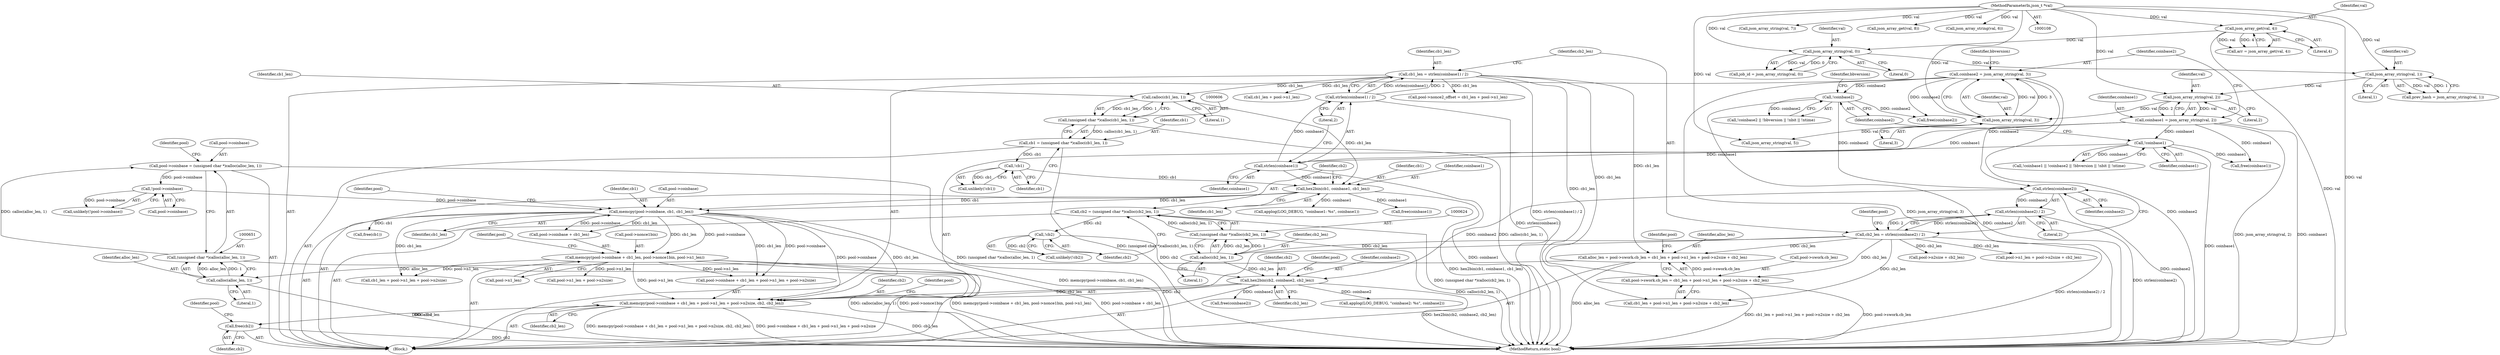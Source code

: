 digraph "0_sgminer_910c36089940e81fb85c65b8e63dcd2fac71470c@API" {
"1000682" [label="(Call,memcpy(pool->coinbase + cb1_len + pool->n1_len + pool->n2size, cb2, cb2_len))"];
"1000664" [label="(Call,memcpy(pool->coinbase, cb1, cb1_len))"];
"1000657" [label="(Call,!pool->coinbase)"];
"1000646" [label="(Call,pool->coinbase = (unsigned char *)calloc(alloc_len, 1))"];
"1000650" [label="(Call,(unsigned char *)calloc(alloc_len, 1))"];
"1000652" [label="(Call,calloc(alloc_len, 1))"];
"1000331" [label="(Call,alloc_len = pool->swork.cb_len = cb1_len + pool->n1_len + pool->n2size + cb2_len)"];
"1000333" [label="(Call,pool->swork.cb_len = cb1_len + pool->n1_len + pool->n2size + cb2_len)"];
"1000291" [label="(Call,cb1_len = strlen(coinbase1) / 2)"];
"1000293" [label="(Call,strlen(coinbase1) / 2)"];
"1000294" [label="(Call,strlen(coinbase1))"];
"1000199" [label="(Call,!coinbase1)"];
"1000160" [label="(Call,coinbase1 = json_array_string(val, 2))"];
"1000162" [label="(Call,json_array_string(val, 2))"];
"1000157" [label="(Call,json_array_string(val, 1))"];
"1000152" [label="(Call,json_array_string(val, 0))"];
"1000135" [label="(Call,json_array_get(val, 4))"];
"1000110" [label="(MethodParameterIn,json_t *val)"];
"1000297" [label="(Call,cb2_len = strlen(coinbase2) / 2)"];
"1000299" [label="(Call,strlen(coinbase2) / 2)"];
"1000300" [label="(Call,strlen(coinbase2))"];
"1000165" [label="(Call,coinbase2 = json_array_string(val, 3))"];
"1000167" [label="(Call,json_array_string(val, 3))"];
"1000202" [label="(Call,!coinbase2)"];
"1000617" [label="(Call,hex2bin(cb1, coinbase1, cb1_len))"];
"1000612" [label="(Call,!cb1)"];
"1000603" [label="(Call,cb1 = (unsigned char *)calloc(cb1_len, 1))"];
"1000605" [label="(Call,(unsigned char *)calloc(cb1_len, 1))"];
"1000607" [label="(Call,calloc(cb1_len, 1))"];
"1000670" [label="(Call,memcpy(pool->coinbase + cb1_len, pool->nonce1bin, pool->n1_len))"];
"1000635" [label="(Call,hex2bin(cb2, coinbase2, cb2_len))"];
"1000630" [label="(Call,!cb2)"];
"1000621" [label="(Call,cb2 = (unsigned char *)calloc(cb2_len, 1))"];
"1000623" [label="(Call,(unsigned char *)calloc(cb2_len, 1))"];
"1000625" [label="(Call,calloc(cb2_len, 1))"];
"1000747" [label="(Call,free(cb2))"];
"1000620" [label="(Identifier,cb1_len)"];
"1000687" [label="(Call,cb1_len + pool->n1_len + pool->n2size)"];
"1000198" [label="(Call,!coinbase1 || !coinbase2 || !bbversion || !nbit || !ntime)"];
"1000182" [label="(Call,json_array_string(val, 7))"];
"1000199" [label="(Call,!coinbase1)"];
"1000714" [label="(Call,applog(LOG_DEBUG, \"coinbase1: %s\", coinbase1))"];
"1000295" [label="(Identifier,coinbase1)"];
"1000168" [label="(Identifier,val)"];
"1000154" [label="(Literal,0)"];
"1000135" [label="(Call,json_array_get(val, 4))"];
"1000689" [label="(Call,pool->n1_len + pool->n2size)"];
"1000164" [label="(Literal,2)"];
"1000345" [label="(Call,pool->n2size + cb2_len)"];
"1000653" [label="(Identifier,alloc_len)"];
"1000658" [label="(Call,pool->coinbase)"];
"1000696" [label="(Identifier,cb2)"];
"1000612" [label="(Call,!cb1)"];
"1000301" [label="(Identifier,coinbase2)"];
"1000133" [label="(Call,arr = json_array_get(val, 4))"];
"1000652" [label="(Call,calloc(alloc_len, 1))"];
"1000110" [label="(MethodParameterIn,json_t *val)"];
"1000171" [label="(Identifier,bbversion)"];
"1000741" [label="(Call,free(coinbase1))"];
"1000613" [label="(Identifier,cb1)"];
"1000625" [label="(Call,calloc(cb2_len, 1))"];
"1000306" [label="(Identifier,pool)"];
"1000160" [label="(Call,coinbase1 = json_array_string(val, 2))"];
"1000669" [label="(Identifier,cb1_len)"];
"1000169" [label="(Literal,3)"];
"1000206" [label="(Identifier,bbversion)"];
"1000641" [label="(Identifier,pool)"];
"1000334" [label="(Call,pool->swork.cb_len)"];
"1000629" [label="(Call,unlikely(!cb2))"];
"1000200" [label="(Identifier,coinbase1)"];
"1000136" [label="(Identifier,val)"];
"1000685" [label="(Identifier,pool)"];
"1000670" [label="(Call,memcpy(pool->coinbase + cb1_len, pool->nonce1bin, pool->n1_len))"];
"1000150" [label="(Call,job_id = json_array_string(val, 0))"];
"1000646" [label="(Call,pool->coinbase = (unsigned char *)calloc(alloc_len, 1))"];
"1000161" [label="(Identifier,coinbase1)"];
"1000296" [label="(Literal,2)"];
"1000167" [label="(Call,json_array_string(val, 3))"];
"1000201" [label="(Call,!coinbase2 || !bbversion || !nbit || !ntime)"];
"1000609" [label="(Literal,1)"];
"1000605" [label="(Call,(unsigned char *)calloc(cb1_len, 1))"];
"1000111" [label="(Block,)"];
"1000298" [label="(Identifier,cb2_len)"];
"1000718" [label="(Call,applog(LOG_DEBUG, \"coinbase2: %s\", coinbase2))"];
"1000354" [label="(Call,cb1_len + pool->n1_len)"];
"1000657" [label="(Call,!pool->coinbase)"];
"1000227" [label="(Call,free(coinbase2))"];
"1000158" [label="(Identifier,val)"];
"1000607" [label="(Call,calloc(cb1_len, 1))"];
"1000745" [label="(Call,free(cb1))"];
"1000299" [label="(Call,strlen(coinbase2) / 2)"];
"1000302" [label="(Literal,2)"];
"1000627" [label="(Literal,1)"];
"1000768" [label="(MethodReturn,static bool)"];
"1000162" [label="(Call,json_array_string(val, 2))"];
"1000621" [label="(Call,cb2 = (unsigned char *)calloc(cb2_len, 1))"];
"1000172" [label="(Call,json_array_string(val, 5))"];
"1000333" [label="(Call,pool->swork.cb_len = cb1_len + pool->n1_len + pool->n2size + cb2_len)"];
"1000679" [label="(Call,pool->n1_len)"];
"1000673" [label="(Identifier,pool)"];
"1000603" [label="(Call,cb1 = (unsigned char *)calloc(cb1_len, 1))"];
"1000188" [label="(Call,json_array_get(val, 8))"];
"1000747" [label="(Call,free(cb2))"];
"1000619" [label="(Identifier,coinbase1)"];
"1000203" [label="(Identifier,coinbase2)"];
"1000137" [label="(Literal,4)"];
"1000622" [label="(Identifier,cb2)"];
"1000676" [label="(Call,pool->nonce1bin)"];
"1000223" [label="(Call,free(coinbase1))"];
"1000631" [label="(Identifier,cb2)"];
"1000202" [label="(Call,!coinbase2)"];
"1000177" [label="(Call,json_array_string(val, 6))"];
"1000630" [label="(Call,!cb2)"];
"1000157" [label="(Call,json_array_string(val, 1))"];
"1000331" [label="(Call,alloc_len = pool->swork.cb_len = cb1_len + pool->n1_len + pool->n2size + cb2_len)"];
"1000339" [label="(Call,cb1_len + pool->n1_len + pool->n2size + cb2_len)"];
"1000671" [label="(Call,pool->coinbase + cb1_len)"];
"1000291" [label="(Call,cb1_len = strlen(coinbase1) / 2)"];
"1000618" [label="(Identifier,cb1)"];
"1000682" [label="(Call,memcpy(pool->coinbase + cb1_len + pool->n1_len + pool->n2size, cb2, cb2_len))"];
"1000743" [label="(Call,free(coinbase2))"];
"1000668" [label="(Identifier,cb1)"];
"1000611" [label="(Call,unlikely(!cb1))"];
"1000647" [label="(Call,pool->coinbase)"];
"1000697" [label="(Identifier,cb2_len)"];
"1000659" [label="(Identifier,pool)"];
"1000638" [label="(Identifier,cb2_len)"];
"1000293" [label="(Call,strlen(coinbase1) / 2)"];
"1000155" [label="(Call,prev_hash = json_array_string(val, 1))"];
"1000166" [label="(Identifier,coinbase2)"];
"1000656" [label="(Call,unlikely(!pool->coinbase))"];
"1000350" [label="(Call,pool->nonce2_offset = cb1_len + pool->n1_len)"];
"1000626" [label="(Identifier,cb2_len)"];
"1000163" [label="(Identifier,val)"];
"1000352" [label="(Identifier,pool)"];
"1000153" [label="(Identifier,val)"];
"1000152" [label="(Call,json_array_string(val, 0))"];
"1000637" [label="(Identifier,coinbase2)"];
"1000650" [label="(Call,(unsigned char *)calloc(alloc_len, 1))"];
"1000617" [label="(Call,hex2bin(cb1, coinbase1, cb1_len))"];
"1000623" [label="(Call,(unsigned char *)calloc(cb2_len, 1))"];
"1000654" [label="(Literal,1)"];
"1000636" [label="(Identifier,cb2)"];
"1000341" [label="(Call,pool->n1_len + pool->n2size + cb2_len)"];
"1000665" [label="(Call,pool->coinbase)"];
"1000664" [label="(Call,memcpy(pool->coinbase, cb1, cb1_len))"];
"1000292" [label="(Identifier,cb1_len)"];
"1000159" [label="(Literal,1)"];
"1000751" [label="(Identifier,pool)"];
"1000604" [label="(Identifier,cb1)"];
"1000683" [label="(Call,pool->coinbase + cb1_len + pool->n1_len + pool->n2size)"];
"1000635" [label="(Call,hex2bin(cb2, coinbase2, cb2_len))"];
"1000300" [label="(Call,strlen(coinbase2))"];
"1000701" [label="(Identifier,pool)"];
"1000165" [label="(Call,coinbase2 = json_array_string(val, 3))"];
"1000748" [label="(Identifier,cb2)"];
"1000332" [label="(Identifier,alloc_len)"];
"1000294" [label="(Call,strlen(coinbase1))"];
"1000608" [label="(Identifier,cb1_len)"];
"1000297" [label="(Call,cb2_len = strlen(coinbase2) / 2)"];
"1000682" -> "1000111"  [label="AST: "];
"1000682" -> "1000697"  [label="CFG: "];
"1000683" -> "1000682"  [label="AST: "];
"1000696" -> "1000682"  [label="AST: "];
"1000697" -> "1000682"  [label="AST: "];
"1000701" -> "1000682"  [label="CFG: "];
"1000682" -> "1000768"  [label="DDG: memcpy(pool->coinbase + cb1_len + pool->n1_len + pool->n2size, cb2, cb2_len)"];
"1000682" -> "1000768"  [label="DDG: cb2_len"];
"1000682" -> "1000768"  [label="DDG: pool->coinbase + cb1_len + pool->n1_len + pool->n2size"];
"1000664" -> "1000682"  [label="DDG: pool->coinbase"];
"1000664" -> "1000682"  [label="DDG: cb1_len"];
"1000670" -> "1000682"  [label="DDG: pool->n1_len"];
"1000635" -> "1000682"  [label="DDG: cb2"];
"1000635" -> "1000682"  [label="DDG: cb2_len"];
"1000682" -> "1000747"  [label="DDG: cb2"];
"1000664" -> "1000111"  [label="AST: "];
"1000664" -> "1000669"  [label="CFG: "];
"1000665" -> "1000664"  [label="AST: "];
"1000668" -> "1000664"  [label="AST: "];
"1000669" -> "1000664"  [label="AST: "];
"1000673" -> "1000664"  [label="CFG: "];
"1000664" -> "1000768"  [label="DDG: memcpy(pool->coinbase, cb1, cb1_len)"];
"1000657" -> "1000664"  [label="DDG: pool->coinbase"];
"1000617" -> "1000664"  [label="DDG: cb1"];
"1000617" -> "1000664"  [label="DDG: cb1_len"];
"1000664" -> "1000670"  [label="DDG: pool->coinbase"];
"1000664" -> "1000670"  [label="DDG: cb1_len"];
"1000664" -> "1000671"  [label="DDG: pool->coinbase"];
"1000664" -> "1000671"  [label="DDG: cb1_len"];
"1000664" -> "1000683"  [label="DDG: pool->coinbase"];
"1000664" -> "1000683"  [label="DDG: cb1_len"];
"1000664" -> "1000687"  [label="DDG: cb1_len"];
"1000664" -> "1000745"  [label="DDG: cb1"];
"1000657" -> "1000656"  [label="AST: "];
"1000657" -> "1000658"  [label="CFG: "];
"1000658" -> "1000657"  [label="AST: "];
"1000656" -> "1000657"  [label="CFG: "];
"1000657" -> "1000656"  [label="DDG: pool->coinbase"];
"1000646" -> "1000657"  [label="DDG: pool->coinbase"];
"1000646" -> "1000111"  [label="AST: "];
"1000646" -> "1000650"  [label="CFG: "];
"1000647" -> "1000646"  [label="AST: "];
"1000650" -> "1000646"  [label="AST: "];
"1000659" -> "1000646"  [label="CFG: "];
"1000646" -> "1000768"  [label="DDG: (unsigned char *)calloc(alloc_len, 1)"];
"1000650" -> "1000646"  [label="DDG: calloc(alloc_len, 1)"];
"1000650" -> "1000652"  [label="CFG: "];
"1000651" -> "1000650"  [label="AST: "];
"1000652" -> "1000650"  [label="AST: "];
"1000650" -> "1000768"  [label="DDG: calloc(alloc_len, 1)"];
"1000652" -> "1000650"  [label="DDG: alloc_len"];
"1000652" -> "1000650"  [label="DDG: 1"];
"1000652" -> "1000654"  [label="CFG: "];
"1000653" -> "1000652"  [label="AST: "];
"1000654" -> "1000652"  [label="AST: "];
"1000652" -> "1000768"  [label="DDG: alloc_len"];
"1000331" -> "1000652"  [label="DDG: alloc_len"];
"1000331" -> "1000111"  [label="AST: "];
"1000331" -> "1000333"  [label="CFG: "];
"1000332" -> "1000331"  [label="AST: "];
"1000333" -> "1000331"  [label="AST: "];
"1000352" -> "1000331"  [label="CFG: "];
"1000331" -> "1000768"  [label="DDG: alloc_len"];
"1000333" -> "1000331"  [label="DDG: pool->swork.cb_len"];
"1000291" -> "1000331"  [label="DDG: cb1_len"];
"1000297" -> "1000331"  [label="DDG: cb2_len"];
"1000333" -> "1000339"  [label="CFG: "];
"1000334" -> "1000333"  [label="AST: "];
"1000339" -> "1000333"  [label="AST: "];
"1000333" -> "1000768"  [label="DDG: pool->swork.cb_len"];
"1000333" -> "1000768"  [label="DDG: cb1_len + pool->n1_len + pool->n2size + cb2_len"];
"1000291" -> "1000333"  [label="DDG: cb1_len"];
"1000297" -> "1000333"  [label="DDG: cb2_len"];
"1000291" -> "1000111"  [label="AST: "];
"1000291" -> "1000293"  [label="CFG: "];
"1000292" -> "1000291"  [label="AST: "];
"1000293" -> "1000291"  [label="AST: "];
"1000298" -> "1000291"  [label="CFG: "];
"1000291" -> "1000768"  [label="DDG: strlen(coinbase1) / 2"];
"1000293" -> "1000291"  [label="DDG: strlen(coinbase1)"];
"1000293" -> "1000291"  [label="DDG: 2"];
"1000291" -> "1000339"  [label="DDG: cb1_len"];
"1000291" -> "1000350"  [label="DDG: cb1_len"];
"1000291" -> "1000354"  [label="DDG: cb1_len"];
"1000291" -> "1000607"  [label="DDG: cb1_len"];
"1000293" -> "1000296"  [label="CFG: "];
"1000294" -> "1000293"  [label="AST: "];
"1000296" -> "1000293"  [label="AST: "];
"1000293" -> "1000768"  [label="DDG: strlen(coinbase1)"];
"1000294" -> "1000293"  [label="DDG: coinbase1"];
"1000294" -> "1000295"  [label="CFG: "];
"1000295" -> "1000294"  [label="AST: "];
"1000296" -> "1000294"  [label="CFG: "];
"1000294" -> "1000768"  [label="DDG: coinbase1"];
"1000199" -> "1000294"  [label="DDG: coinbase1"];
"1000160" -> "1000294"  [label="DDG: coinbase1"];
"1000294" -> "1000617"  [label="DDG: coinbase1"];
"1000199" -> "1000198"  [label="AST: "];
"1000199" -> "1000200"  [label="CFG: "];
"1000200" -> "1000199"  [label="AST: "];
"1000203" -> "1000199"  [label="CFG: "];
"1000198" -> "1000199"  [label="CFG: "];
"1000199" -> "1000768"  [label="DDG: coinbase1"];
"1000199" -> "1000198"  [label="DDG: coinbase1"];
"1000160" -> "1000199"  [label="DDG: coinbase1"];
"1000199" -> "1000223"  [label="DDG: coinbase1"];
"1000160" -> "1000111"  [label="AST: "];
"1000160" -> "1000162"  [label="CFG: "];
"1000161" -> "1000160"  [label="AST: "];
"1000162" -> "1000160"  [label="AST: "];
"1000166" -> "1000160"  [label="CFG: "];
"1000160" -> "1000768"  [label="DDG: json_array_string(val, 2)"];
"1000160" -> "1000768"  [label="DDG: coinbase1"];
"1000162" -> "1000160"  [label="DDG: val"];
"1000162" -> "1000160"  [label="DDG: 2"];
"1000160" -> "1000223"  [label="DDG: coinbase1"];
"1000162" -> "1000164"  [label="CFG: "];
"1000163" -> "1000162"  [label="AST: "];
"1000164" -> "1000162"  [label="AST: "];
"1000157" -> "1000162"  [label="DDG: val"];
"1000110" -> "1000162"  [label="DDG: val"];
"1000162" -> "1000167"  [label="DDG: val"];
"1000157" -> "1000155"  [label="AST: "];
"1000157" -> "1000159"  [label="CFG: "];
"1000158" -> "1000157"  [label="AST: "];
"1000159" -> "1000157"  [label="AST: "];
"1000155" -> "1000157"  [label="CFG: "];
"1000157" -> "1000155"  [label="DDG: val"];
"1000157" -> "1000155"  [label="DDG: 1"];
"1000152" -> "1000157"  [label="DDG: val"];
"1000110" -> "1000157"  [label="DDG: val"];
"1000152" -> "1000150"  [label="AST: "];
"1000152" -> "1000154"  [label="CFG: "];
"1000153" -> "1000152"  [label="AST: "];
"1000154" -> "1000152"  [label="AST: "];
"1000150" -> "1000152"  [label="CFG: "];
"1000152" -> "1000150"  [label="DDG: val"];
"1000152" -> "1000150"  [label="DDG: 0"];
"1000135" -> "1000152"  [label="DDG: val"];
"1000110" -> "1000152"  [label="DDG: val"];
"1000135" -> "1000133"  [label="AST: "];
"1000135" -> "1000137"  [label="CFG: "];
"1000136" -> "1000135"  [label="AST: "];
"1000137" -> "1000135"  [label="AST: "];
"1000133" -> "1000135"  [label="CFG: "];
"1000135" -> "1000768"  [label="DDG: val"];
"1000135" -> "1000133"  [label="DDG: val"];
"1000135" -> "1000133"  [label="DDG: 4"];
"1000110" -> "1000135"  [label="DDG: val"];
"1000110" -> "1000108"  [label="AST: "];
"1000110" -> "1000768"  [label="DDG: val"];
"1000110" -> "1000167"  [label="DDG: val"];
"1000110" -> "1000172"  [label="DDG: val"];
"1000110" -> "1000177"  [label="DDG: val"];
"1000110" -> "1000182"  [label="DDG: val"];
"1000110" -> "1000188"  [label="DDG: val"];
"1000297" -> "1000111"  [label="AST: "];
"1000297" -> "1000299"  [label="CFG: "];
"1000298" -> "1000297"  [label="AST: "];
"1000299" -> "1000297"  [label="AST: "];
"1000306" -> "1000297"  [label="CFG: "];
"1000297" -> "1000768"  [label="DDG: strlen(coinbase2) / 2"];
"1000299" -> "1000297"  [label="DDG: strlen(coinbase2)"];
"1000299" -> "1000297"  [label="DDG: 2"];
"1000297" -> "1000339"  [label="DDG: cb2_len"];
"1000297" -> "1000341"  [label="DDG: cb2_len"];
"1000297" -> "1000345"  [label="DDG: cb2_len"];
"1000297" -> "1000625"  [label="DDG: cb2_len"];
"1000299" -> "1000302"  [label="CFG: "];
"1000300" -> "1000299"  [label="AST: "];
"1000302" -> "1000299"  [label="AST: "];
"1000299" -> "1000768"  [label="DDG: strlen(coinbase2)"];
"1000300" -> "1000299"  [label="DDG: coinbase2"];
"1000300" -> "1000301"  [label="CFG: "];
"1000301" -> "1000300"  [label="AST: "];
"1000302" -> "1000300"  [label="CFG: "];
"1000300" -> "1000768"  [label="DDG: coinbase2"];
"1000165" -> "1000300"  [label="DDG: coinbase2"];
"1000202" -> "1000300"  [label="DDG: coinbase2"];
"1000300" -> "1000635"  [label="DDG: coinbase2"];
"1000165" -> "1000111"  [label="AST: "];
"1000165" -> "1000167"  [label="CFG: "];
"1000166" -> "1000165"  [label="AST: "];
"1000167" -> "1000165"  [label="AST: "];
"1000171" -> "1000165"  [label="CFG: "];
"1000165" -> "1000768"  [label="DDG: coinbase2"];
"1000165" -> "1000768"  [label="DDG: json_array_string(val, 3)"];
"1000167" -> "1000165"  [label="DDG: val"];
"1000167" -> "1000165"  [label="DDG: 3"];
"1000165" -> "1000202"  [label="DDG: coinbase2"];
"1000165" -> "1000227"  [label="DDG: coinbase2"];
"1000167" -> "1000169"  [label="CFG: "];
"1000168" -> "1000167"  [label="AST: "];
"1000169" -> "1000167"  [label="AST: "];
"1000167" -> "1000172"  [label="DDG: val"];
"1000202" -> "1000201"  [label="AST: "];
"1000202" -> "1000203"  [label="CFG: "];
"1000203" -> "1000202"  [label="AST: "];
"1000206" -> "1000202"  [label="CFG: "];
"1000201" -> "1000202"  [label="CFG: "];
"1000202" -> "1000768"  [label="DDG: coinbase2"];
"1000202" -> "1000201"  [label="DDG: coinbase2"];
"1000202" -> "1000227"  [label="DDG: coinbase2"];
"1000617" -> "1000111"  [label="AST: "];
"1000617" -> "1000620"  [label="CFG: "];
"1000618" -> "1000617"  [label="AST: "];
"1000619" -> "1000617"  [label="AST: "];
"1000620" -> "1000617"  [label="AST: "];
"1000622" -> "1000617"  [label="CFG: "];
"1000617" -> "1000768"  [label="DDG: hex2bin(cb1, coinbase1, cb1_len)"];
"1000612" -> "1000617"  [label="DDG: cb1"];
"1000607" -> "1000617"  [label="DDG: cb1_len"];
"1000617" -> "1000714"  [label="DDG: coinbase1"];
"1000617" -> "1000741"  [label="DDG: coinbase1"];
"1000612" -> "1000611"  [label="AST: "];
"1000612" -> "1000613"  [label="CFG: "];
"1000613" -> "1000612"  [label="AST: "];
"1000611" -> "1000612"  [label="CFG: "];
"1000612" -> "1000611"  [label="DDG: cb1"];
"1000603" -> "1000612"  [label="DDG: cb1"];
"1000603" -> "1000111"  [label="AST: "];
"1000603" -> "1000605"  [label="CFG: "];
"1000604" -> "1000603"  [label="AST: "];
"1000605" -> "1000603"  [label="AST: "];
"1000613" -> "1000603"  [label="CFG: "];
"1000603" -> "1000768"  [label="DDG: (unsigned char *)calloc(cb1_len, 1)"];
"1000605" -> "1000603"  [label="DDG: calloc(cb1_len, 1)"];
"1000605" -> "1000607"  [label="CFG: "];
"1000606" -> "1000605"  [label="AST: "];
"1000607" -> "1000605"  [label="AST: "];
"1000605" -> "1000768"  [label="DDG: calloc(cb1_len, 1)"];
"1000607" -> "1000605"  [label="DDG: cb1_len"];
"1000607" -> "1000605"  [label="DDG: 1"];
"1000607" -> "1000609"  [label="CFG: "];
"1000608" -> "1000607"  [label="AST: "];
"1000609" -> "1000607"  [label="AST: "];
"1000670" -> "1000111"  [label="AST: "];
"1000670" -> "1000679"  [label="CFG: "];
"1000671" -> "1000670"  [label="AST: "];
"1000676" -> "1000670"  [label="AST: "];
"1000679" -> "1000670"  [label="AST: "];
"1000685" -> "1000670"  [label="CFG: "];
"1000670" -> "1000768"  [label="DDG: pool->nonce1bin"];
"1000670" -> "1000768"  [label="DDG: memcpy(pool->coinbase + cb1_len, pool->nonce1bin, pool->n1_len)"];
"1000670" -> "1000768"  [label="DDG: pool->coinbase + cb1_len"];
"1000670" -> "1000683"  [label="DDG: pool->n1_len"];
"1000670" -> "1000687"  [label="DDG: pool->n1_len"];
"1000670" -> "1000689"  [label="DDG: pool->n1_len"];
"1000635" -> "1000111"  [label="AST: "];
"1000635" -> "1000638"  [label="CFG: "];
"1000636" -> "1000635"  [label="AST: "];
"1000637" -> "1000635"  [label="AST: "];
"1000638" -> "1000635"  [label="AST: "];
"1000641" -> "1000635"  [label="CFG: "];
"1000635" -> "1000768"  [label="DDG: hex2bin(cb2, coinbase2, cb2_len)"];
"1000630" -> "1000635"  [label="DDG: cb2"];
"1000625" -> "1000635"  [label="DDG: cb2_len"];
"1000635" -> "1000718"  [label="DDG: coinbase2"];
"1000635" -> "1000743"  [label="DDG: coinbase2"];
"1000630" -> "1000629"  [label="AST: "];
"1000630" -> "1000631"  [label="CFG: "];
"1000631" -> "1000630"  [label="AST: "];
"1000629" -> "1000630"  [label="CFG: "];
"1000630" -> "1000629"  [label="DDG: cb2"];
"1000621" -> "1000630"  [label="DDG: cb2"];
"1000621" -> "1000111"  [label="AST: "];
"1000621" -> "1000623"  [label="CFG: "];
"1000622" -> "1000621"  [label="AST: "];
"1000623" -> "1000621"  [label="AST: "];
"1000631" -> "1000621"  [label="CFG: "];
"1000621" -> "1000768"  [label="DDG: (unsigned char *)calloc(cb2_len, 1)"];
"1000623" -> "1000621"  [label="DDG: calloc(cb2_len, 1)"];
"1000623" -> "1000625"  [label="CFG: "];
"1000624" -> "1000623"  [label="AST: "];
"1000625" -> "1000623"  [label="AST: "];
"1000623" -> "1000768"  [label="DDG: calloc(cb2_len, 1)"];
"1000625" -> "1000623"  [label="DDG: cb2_len"];
"1000625" -> "1000623"  [label="DDG: 1"];
"1000625" -> "1000627"  [label="CFG: "];
"1000626" -> "1000625"  [label="AST: "];
"1000627" -> "1000625"  [label="AST: "];
"1000747" -> "1000111"  [label="AST: "];
"1000747" -> "1000748"  [label="CFG: "];
"1000748" -> "1000747"  [label="AST: "];
"1000751" -> "1000747"  [label="CFG: "];
"1000747" -> "1000768"  [label="DDG: cb2"];
}
